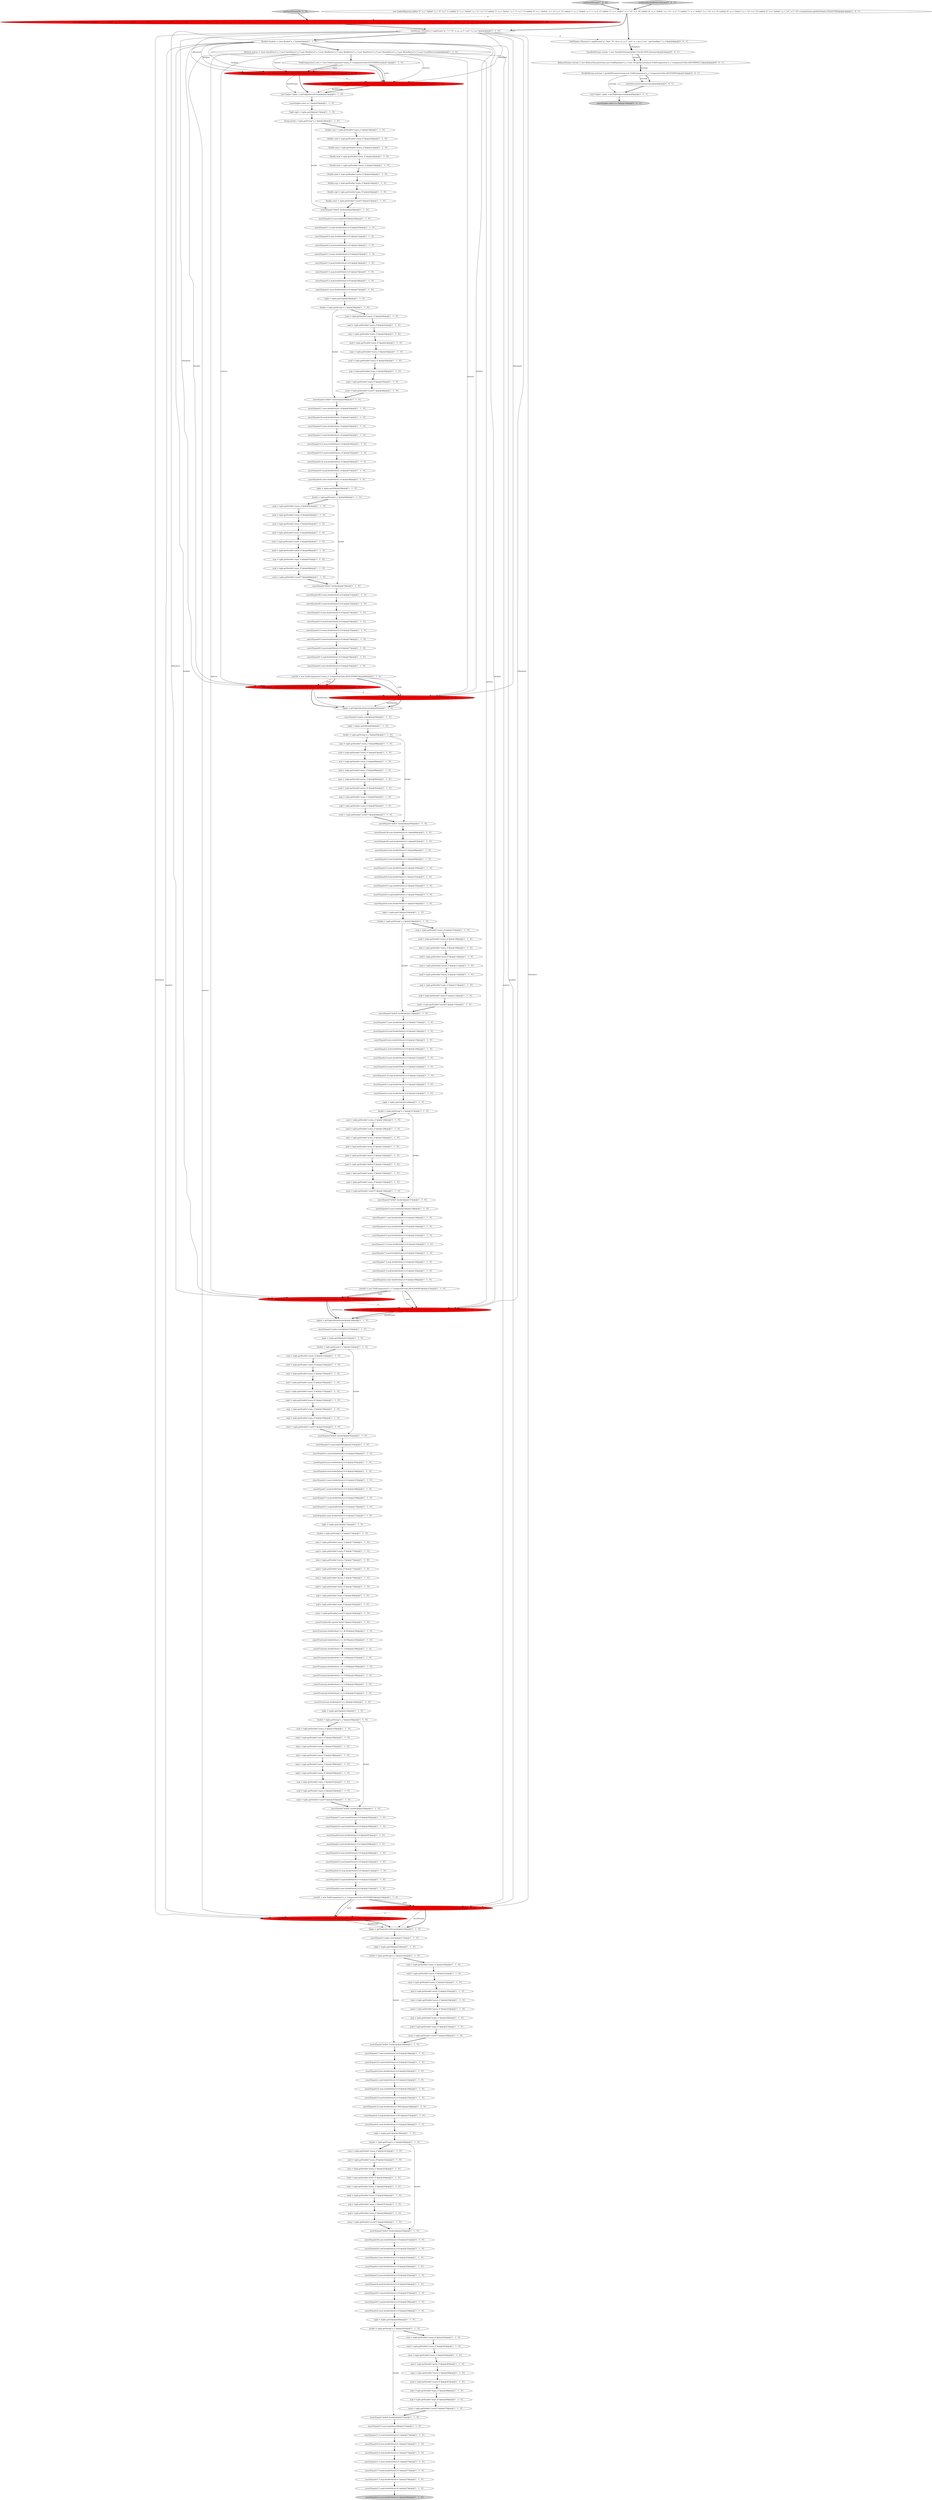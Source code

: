 digraph {
32 [style = filled, label = "sumi = tuple.getDouble(\"sum(a_i)\")@@@174@@@['1', '1', '0']", fillcolor = white, shape = ellipse image = "AAA0AAABBB1BBB"];
207 [style = filled, label = "minf = tuple.getDouble(\"min(a_f)\")@@@177@@@['1', '1', '0']", fillcolor = white, shape = ellipse image = "AAA0AAABBB1BBB"];
102 [style = filled, label = "maxf = tuple.getDouble(\"max(a_f)\")@@@91@@@['1', '1', '0']", fillcolor = white, shape = ellipse image = "AAA0AAABBB1BBB"];
134 [style = filled, label = "maxi = tuple.getDouble(\"max(a_i)\")@@@178@@@['1', '1', '0']", fillcolor = white, shape = ellipse image = "AAA0AAABBB1BBB"];
217 [style = filled, label = "Double count = tuple.getDouble(\"count(*)\")@@@27@@@['1', '1', '0']", fillcolor = white, shape = ellipse image = "AAA0AAABBB1BBB"];
243 [style = filled, label = "avgi = tuple.getDouble(\"avg(a_i)\")@@@134@@@['1', '1', '0']", fillcolor = white, shape = ellipse image = "AAA0AAABBB1BBB"];
24 [style = filled, label = "sumi = tuple.getDouble(\"sum(a_i)\")@@@153@@@['1', '1', '0']", fillcolor = white, shape = ellipse image = "AAA0AAABBB1BBB"];
41 [style = filled, label = "bucket = tuple.getString(\"a_s\")@@@261@@@['1', '1', '0']", fillcolor = white, shape = ellipse image = "AAA0AAABBB1BBB"];
274 [style = filled, label = "facetStream = new FacetStream(zkHost,COLLECTIONORALIAS,sParamsA,buckets,metrics,sorts,100)@@@215@@@['0', '1', '0']", fillcolor = red, shape = ellipse image = "AAA1AAABBB2BBB"];
226 [style = filled, label = "tuples = getTuples(facetStream)@@@216@@@['1', '1', '0']", fillcolor = white, shape = ellipse image = "AAA0AAABBB1BBB"];
206 [style = filled, label = "assertEquals(3,minf.doubleValue(),0.1)@@@99@@@['1', '1', '0']", fillcolor = white, shape = ellipse image = "AAA0AAABBB1BBB"];
276 [style = filled, label = "facetStream = new FacetStream(zkHost,COLLECTIONORALIAS,sParamsA,buckets,metrics,sorts,100)@@@148@@@['0', '1', '0']", fillcolor = red, shape = ellipse image = "AAA1AAABBB2BBB"];
114 [style = filled, label = "assertEquals(4.0,minf.doubleValue(),0.01)@@@32@@@['1', '1', '0']", fillcolor = white, shape = ellipse image = "AAA0AAABBB1BBB"];
7 [style = filled, label = "Double mini = tuple.getDouble(\"min(a_i)\")@@@21@@@['1', '1', '0']", fillcolor = white, shape = ellipse image = "AAA0AAABBB1BBB"];
220 [style = filled, label = "assertEquals(\"hello4\",bucket)@@@162@@@['1', '1', '0']", fillcolor = white, shape = ellipse image = "AAA0AAABBB1BBB"];
105 [style = filled, label = "assertEquals(11,sumf.doubleValue(),0.01)@@@139@@@['1', '1', '0']", fillcolor = white, shape = ellipse image = "AAA0AAABBB1BBB"];
265 [style = filled, label = "testFacetStream['1', '0', '0']", fillcolor = lightgray, shape = diamond image = "AAA0AAABBB1BBB"];
195 [style = filled, label = "count = tuple.getDouble(\"count(*)\")@@@270@@@['1', '1', '0']", fillcolor = white, shape = ellipse image = "AAA0AAABBB1BBB"];
197 [style = filled, label = "bucket = tuple.getString(\"a_s\")@@@85@@@['1', '1', '0']", fillcolor = white, shape = ellipse image = "AAA0AAABBB1BBB"];
277 [style = filled, label = "facetStream = new FacetStream(zkHost,COLLECTIONORALIAS,sParamsA,buckets,metrics,sorts,100)@@@81@@@['0', '1', '0']", fillcolor = red, shape = ellipse image = "AAA1AAABBB2BBB"];
18 [style = filled, label = "tuple = tuples.get(1)@@@38@@@['1', '1', '0']", fillcolor = white, shape = ellipse image = "AAA0AAABBB1BBB"];
57 [style = filled, label = "minf = tuple.getDouble(\"min(a_f)\")@@@244@@@['1', '1', '0']", fillcolor = white, shape = ellipse image = "AAA0AAABBB1BBB"];
135 [style = filled, label = "maxi = tuple.getDouble(\"max(a_i)\")@@@224@@@['1', '1', '0']", fillcolor = white, shape = ellipse image = "AAA0AAABBB1BBB"];
88 [style = filled, label = "assertEquals(7,maxf.doubleValue(),0.01)@@@168@@@['1', '1', '0']", fillcolor = white, shape = ellipse image = "AAA0AAABBB1BBB"];
210 [style = filled, label = "assertEquals(11.0,maxi.doubleValue(),0.1)@@@276@@@['1', '1', '0']", fillcolor = white, shape = ellipse image = "AAA0AAABBB1BBB"];
89 [style = filled, label = "assertEquals(7.5,avgi.doubleValue(),0.01)@@@169@@@['1', '1', '0']", fillcolor = white, shape = ellipse image = "AAA0AAABBB1BBB"];
279 [style = filled, label = "ReducerStream rstream = new ReducerStream(stream,new FieldEqualitor(\"a_s\"),new GroupOperation(new FieldComparator(\"a_s\",ComparatorOrder.ASCENDING),2))@@@6@@@['0', '0', '1']", fillcolor = white, shape = ellipse image = "AAA0AAABBB3BBB"];
198 [style = filled, label = "assertEquals(4,count.doubleValue(),0.01)@@@79@@@['1', '1', '0']", fillcolor = white, shape = ellipse image = "AAA0AAABBB1BBB"];
8 [style = filled, label = "assertEquals(7.5,avgi.doubleValue(),0.1)@@@278@@@['1', '1', '0']", fillcolor = white, shape = ellipse image = "AAA0AAABBB1BBB"];
59 [style = filled, label = "assertEquals(11.0,maxi.doubleValue(),0.01)@@@142@@@['1', '1', '0']", fillcolor = white, shape = ellipse image = "AAA0AAABBB1BBB"];
103 [style = filled, label = "avgi = tuple.getDouble(\"avg(a_i)\")@@@46@@@['1', '1', '0']", fillcolor = white, shape = ellipse image = "AAA0AAABBB1BBB"];
117 [style = filled, label = "assertEquals(4,count.doubleValue(),0.1)@@@104@@@['1', '1', '0']", fillcolor = white, shape = ellipse image = "AAA0AAABBB1BBB"];
42 [style = filled, label = "assertEquals(4.0,mini.doubleValue(),0.01)@@@31@@@['1', '1', '0']", fillcolor = white, shape = ellipse image = "AAA0AAABBB1BBB"];
221 [style = filled, label = "mini = tuple.getDouble(\"min(a_i)\")@@@155@@@['1', '1', '0']", fillcolor = white, shape = ellipse image = "AAA0AAABBB1BBB"];
253 [style = filled, label = "assertEquals(10,maxf.doubleValue(),0.01)@@@122@@@['1', '1', '0']", fillcolor = white, shape = ellipse image = "AAA0AAABBB1BBB"];
230 [style = filled, label = "assertEquals(0,mini.doubleValue(),0.01)@@@119@@@['1', '1', '0']", fillcolor = white, shape = ellipse image = "AAA0AAABBB1BBB"];
96 [style = filled, label = "assertEquals(11,maxi.doubleValue(),0.01)@@@167@@@['1', '1', '0']", fillcolor = white, shape = ellipse image = "AAA0AAABBB1BBB"];
173 [style = filled, label = "assertEquals(9,maxf.doubleValue(),0.01)@@@256@@@['1', '1', '0']", fillcolor = white, shape = ellipse image = "AAA0AAABBB1BBB"];
219 [style = filled, label = "mini = tuple.getDouble(\"min(a_i)\")@@@130@@@['1', '1', '0']", fillcolor = white, shape = ellipse image = "AAA0AAABBB1BBB"];
171 [style = filled, label = "assertEquals(2,count.doubleValue(),0.01)@@@37@@@['1', '1', '0']", fillcolor = white, shape = ellipse image = "AAA0AAABBB1BBB"];
87 [style = filled, label = "bucket = tuple.getString(\"a_s\")@@@60@@@['1', '1', '0']", fillcolor = white, shape = ellipse image = "AAA0AAABBB1BBB"];
228 [style = filled, label = "avgi = tuple.getDouble(\"avg(a_i)\")@@@92@@@['1', '1', '0']", fillcolor = white, shape = ellipse image = "AAA0AAABBB1BBB"];
109 [style = filled, label = "avgf = tuple.getDouble(\"avg(a_f)\")@@@68@@@['1', '1', '0']", fillcolor = white, shape = ellipse image = "AAA0AAABBB1BBB"];
225 [style = filled, label = "bucket = tuple.getString(\"a_s\")@@@127@@@['1', '1', '0']", fillcolor = white, shape = ellipse image = "AAA0AAABBB1BBB"];
106 [style = filled, label = "minf = tuple.getDouble(\"min(a_f)\")@@@89@@@['1', '1', '0']", fillcolor = white, shape = ellipse image = "AAA0AAABBB1BBB"];
236 [style = filled, label = "sumf = tuple.getDouble(\"sum(a_f)\")@@@154@@@['1', '1', '0']", fillcolor = white, shape = ellipse image = "AAA0AAABBB1BBB"];
119 [style = filled, label = "assertEquals(7.0,maxf.doubleValue(),0.01)@@@34@@@['1', '1', '0']", fillcolor = white, shape = ellipse image = "AAA0AAABBB1BBB"];
233 [style = filled, label = "Tuple tuple = tuples.get(0)@@@17@@@['1', '1', '0']", fillcolor = white, shape = ellipse image = "AAA0AAABBB1BBB"];
61 [style = filled, label = "assertEquals(\"hello0\",bucket)@@@229@@@['1', '1', '0']", fillcolor = white, shape = ellipse image = "AAA0AAABBB1BBB"];
140 [style = filled, label = "assertEquals(9.5,avgi.doubleValue(),0.1)@@@102@@@['1', '1', '0']", fillcolor = white, shape = ellipse image = "AAA0AAABBB1BBB"];
123 [style = filled, label = "assertEquals(7.5,avgi.doubleValue(),0.01)@@@35@@@['1', '1', '0']", fillcolor = white, shape = ellipse image = "AAA0AAABBB1BBB"];
13 [style = filled, label = "assertEquals(6.5,avgf.doubleValue(),0.01)@@@258@@@['1', '1', '0']", fillcolor = white, shape = ellipse image = "AAA0AAABBB1BBB"];
121 [style = filled, label = "maxf = tuple.getDouble(\"max(a_f)\")@@@200@@@['1', '1', '0']", fillcolor = white, shape = ellipse image = "AAA0AAABBB1BBB"];
285 [style = filled, label = "testZeroParallelReducerStream['0', '0', '1']", fillcolor = lightgray, shape = diamond image = "AAA0AAABBB3BBB"];
6 [style = filled, label = "assertEquals(14.0,maxi.doubleValue(),.01)@@@54@@@['1', '1', '0']", fillcolor = white, shape = ellipse image = "AAA0AAABBB1BBB"];
174 [style = filled, label = "assertEquals(10,maxf.doubleValue(),0.01)@@@235@@@['1', '1', '0']", fillcolor = white, shape = ellipse image = "AAA0AAABBB1BBB"];
250 [style = filled, label = "FieldComparator(( sorts = {new FieldComparator(\"sum(a_i)\",ComparatorOrder.ASCENDING)}@@@11@@@['1', '1', '0']", fillcolor = white, shape = ellipse image = "AAA0AAABBB1BBB"];
63 [style = filled, label = "tuple = tuples.get(2)@@@193@@@['1', '1', '0']", fillcolor = white, shape = ellipse image = "AAA0AAABBB1BBB"];
259 [style = filled, label = "maxf = tuple.getDouble(\"max(a_f)\")@@@267@@@['1', '1', '0']", fillcolor = white, shape = ellipse image = "AAA0AAABBB1BBB"];
223 [style = filled, label = "sumf = tuple.getDouble(\"sum(a_f)\")@@@242@@@['1', '1', '0']", fillcolor = white, shape = ellipse image = "AAA0AAABBB1BBB"];
107 [style = filled, label = "minf = tuple.getDouble(\"min(a_f)\")@@@131@@@['1', '1', '0']", fillcolor = white, shape = ellipse image = "AAA0AAABBB1BBB"];
165 [style = filled, label = "assertEquals(18,sumf.doubleValue(),.01)@@@51@@@['1', '1', '0']", fillcolor = white, shape = ellipse image = "AAA0AAABBB1BBB"];
262 [style = filled, label = "assertEquals(11.0,sumf.doubleValue(),0.01)@@@30@@@['1', '1', '0']", fillcolor = white, shape = ellipse image = "AAA0AAABBB1BBB"];
175 [style = filled, label = "bucket = tuple.getString(\"a_s\")@@@219@@@['1', '1', '0']", fillcolor = white, shape = ellipse image = "AAA0AAABBB1BBB"];
25 [style = filled, label = "assertEquals(5.5,avgf.doubleValue(),0.1)@@@279@@@['1', '1', '0']", fillcolor = white, shape = ellipse image = "AAA0AAABBB1BBB"];
22 [style = filled, label = "assertEquals(15,sumi.longValue())@@@163@@@['1', '1', '0']", fillcolor = white, shape = ellipse image = "AAA0AAABBB1BBB"];
286 [style = filled, label = "List<Tuple> tuples = getTuples(pstream)@@@9@@@['0', '0', '1']", fillcolor = white, shape = ellipse image = "AAA0AAABBB3BBB"];
112 [style = filled, label = "assertEquals(4.5,avgf.doubleValue(),0.01)@@@212@@@['1', '1', '0']", fillcolor = white, shape = ellipse image = "AAA0AAABBB1BBB"];
81 [style = filled, label = "sumf = tuple.getDouble(\"sum(a_f)\")@@@108@@@['1', '1', '0']", fillcolor = white, shape = ellipse image = "AAA0AAABBB1BBB"];
94 [style = filled, label = "maxf = tuple.getDouble(\"max(a_f)\")@@@133@@@['1', '1', '0']", fillcolor = white, shape = ellipse image = "AAA0AAABBB1BBB"];
181 [style = filled, label = "SolrParams sParamsA = mapParams(\"q\",\"*:*\",\"fl\",\"a_s,a_i,a_f\",\"sort\",\"a_s asc\")@@@4@@@['1', '1', '0']", fillcolor = white, shape = ellipse image = "AAA0AAABBB1BBB"];
215 [style = filled, label = "assertEquals(9,maxf.doubleValue(),0.1)@@@101@@@['1', '1', '0']", fillcolor = white, shape = ellipse image = "AAA0AAABBB1BBB"];
263 [style = filled, label = "assertEquals(4.5,avgf.doubleValue(),.01)@@@57@@@['1', '1', '0']", fillcolor = white, shape = ellipse image = "AAA0AAABBB1BBB"];
5 [style = filled, label = "maxf = tuple.getDouble(\"max(a_f)\")@@@66@@@['1', '1', '0']", fillcolor = white, shape = ellipse image = "AAA0AAABBB1BBB"];
70 [style = filled, label = "assertEquals(1.0,minf.doubleValue(),.01)@@@53@@@['1', '1', '0']", fillcolor = white, shape = ellipse image = "AAA0AAABBB1BBB"];
124 [style = filled, label = "avgi = tuple.getDouble(\"avg(a_i)\")@@@268@@@['1', '1', '0']", fillcolor = white, shape = ellipse image = "AAA0AAABBB1BBB"];
148 [style = filled, label = "avgf = tuple.getDouble(\"avg(a_f)\")@@@269@@@['1', '1', '0']", fillcolor = white, shape = ellipse image = "AAA0AAABBB1BBB"];
218 [style = filled, label = "assertEquals(4,count.doubleValue(),0.01)@@@238@@@['1', '1', '0']", fillcolor = white, shape = ellipse image = "AAA0AAABBB1BBB"];
19 [style = filled, label = "Double minf = tuple.getDouble(\"min(a_f)\")@@@22@@@['1', '1', '0']", fillcolor = white, shape = ellipse image = "AAA0AAABBB1BBB"];
248 [style = filled, label = "assertEquals(18,sumf.doubleValue(),0.01)@@@231@@@['1', '1', '0']", fillcolor = white, shape = ellipse image = "AAA0AAABBB1BBB"];
37 [style = filled, label = "count = tuple.getDouble(\"count(*)\")@@@94@@@['1', '1', '0']", fillcolor = white, shape = ellipse image = "AAA0AAABBB1BBB"];
234 [style = filled, label = "bucket = tuple.getString(\"a_s\")@@@152@@@['1', '1', '0']", fillcolor = white, shape = ellipse image = "AAA0AAABBB1BBB"];
83 [style = filled, label = "assertTrue(mini.doubleValue() == 3.0D)@@@186@@@['1', '1', '0']", fillcolor = white, shape = ellipse image = "AAA0AAABBB1BBB"];
264 [style = filled, label = "assertEquals(18,sumf.doubleValue(),0.01)@@@206@@@['1', '1', '0']", fillcolor = white, shape = ellipse image = "AAA0AAABBB1BBB"];
216 [style = filled, label = "sorts(0( = new FieldComparator(\"a_s\",ComparatorOrder.ASCENDING)@@@214@@@['1', '1', '0']", fillcolor = white, shape = ellipse image = "AAA0AAABBB1BBB"];
69 [style = filled, label = "maxi = tuple.getDouble(\"max(a_i)\")@@@157@@@['1', '1', '0']", fillcolor = white, shape = ellipse image = "AAA0AAABBB1BBB"];
150 [style = filled, label = "count = tuple.getDouble(\"count(*)\")@@@115@@@['1', '1', '0']", fillcolor = white, shape = ellipse image = "AAA0AAABBB1BBB"];
141 [style = filled, label = "assertEquals(26,sumf.doubleValue(),0.01)@@@252@@@['1', '1', '0']", fillcolor = white, shape = ellipse image = "AAA0AAABBB1BBB"];
179 [style = filled, label = "maxi = tuple.getDouble(\"max(a_i)\")@@@132@@@['1', '1', '0']", fillcolor = white, shape = ellipse image = "AAA0AAABBB1BBB"];
97 [style = filled, label = "assertTrue(sumi.doubleValue() == 38.0D)@@@184@@@['1', '1', '0']", fillcolor = white, shape = ellipse image = "AAA0AAABBB1BBB"];
252 [style = filled, label = "assertEquals(5.5,avgf.doubleValue(),0.01)@@@170@@@['1', '1', '0']", fillcolor = white, shape = ellipse image = "AAA0AAABBB1BBB"];
143 [style = filled, label = "maxf = tuple.getDouble(\"max(a_f)\")@@@112@@@['1', '1', '0']", fillcolor = white, shape = ellipse image = "AAA0AAABBB1BBB"];
60 [style = filled, label = "avgf = tuple.getDouble(\"avg(a_f)\")@@@181@@@['1', '1', '0']", fillcolor = white, shape = ellipse image = "AAA0AAABBB1BBB"];
78 [style = filled, label = "assertTrue(minf.doubleValue() == 3.0D)@@@187@@@['1', '1', '0']", fillcolor = white, shape = ellipse image = "AAA0AAABBB1BBB"];
152 [style = filled, label = "mini = tuple.getDouble(\"min(a_i)\")@@@42@@@['1', '1', '0']", fillcolor = white, shape = ellipse image = "AAA0AAABBB1BBB"];
258 [style = filled, label = "sumf = tuple.getDouble(\"sum(a_f)\")@@@263@@@['1', '1', '0']", fillcolor = white, shape = ellipse image = "AAA0AAABBB1BBB"];
149 [style = filled, label = "assertEquals(14,maxi.doubleValue(),0.01)@@@234@@@['1', '1', '0']", fillcolor = white, shape = ellipse image = "AAA0AAABBB1BBB"];
46 [style = filled, label = "assertEquals(4.25,avgi.doubleValue(),.01)@@@56@@@['1', '1', '0']", fillcolor = white, shape = ellipse image = "AAA0AAABBB1BBB"];
205 [style = filled, label = "assertEquals(\"hello0\",bucket)@@@49@@@['1', '1', '0']", fillcolor = white, shape = ellipse image = "AAA0AAABBB1BBB"];
2 [style = filled, label = "count = tuple.getDouble(\"count(*)\")@@@69@@@['1', '1', '0']", fillcolor = white, shape = ellipse image = "AAA0AAABBB1BBB"];
14 [style = filled, label = "count = tuple.getDouble(\"count(*)\")@@@249@@@['1', '1', '0']", fillcolor = white, shape = ellipse image = "AAA0AAABBB1BBB"];
39 [style = filled, label = "assertEquals(17,sumi.doubleValue(),.01)@@@50@@@['1', '1', '0']", fillcolor = white, shape = ellipse image = "AAA0AAABBB1BBB"];
58 [style = filled, label = "assertTrue(sumf.doubleValue() == 26.0D)@@@185@@@['1', '1', '0']", fillcolor = white, shape = ellipse image = "AAA0AAABBB1BBB"];
27 [style = filled, label = "tuple = tuples.get(2)@@@126@@@['1', '1', '0']", fillcolor = white, shape = ellipse image = "AAA0AAABBB1BBB"];
71 [style = filled, label = "maxi = tuple.getDouble(\"max(a_i)\")@@@199@@@['1', '1', '0']", fillcolor = white, shape = ellipse image = "AAA0AAABBB1BBB"];
82 [style = filled, label = "assertEquals(4.25,avgi.doubleValue(),0.01)@@@211@@@['1', '1', '0']", fillcolor = white, shape = ellipse image = "AAA0AAABBB1BBB"];
162 [style = filled, label = "sumi = tuple.getDouble(\"sum(a_i)\")@@@128@@@['1', '1', '0']", fillcolor = white, shape = ellipse image = "AAA0AAABBB1BBB"];
113 [style = filled, label = "assertEquals(\"hello3\",bucket)@@@70@@@['1', '1', '0']", fillcolor = white, shape = ellipse image = "AAA0AAABBB1BBB"];
237 [style = filled, label = "assertTrue(count.doubleValue() == 4)@@@192@@@['1', '1', '0']", fillcolor = white, shape = ellipse image = "AAA0AAABBB1BBB"];
52 [style = filled, label = "assertEquals(\"hello3\",bucket)@@@95@@@['1', '1', '0']", fillcolor = white, shape = ellipse image = "AAA0AAABBB1BBB"];
28 [style = filled, label = "assertEquals(3,tuples.size())@@@150@@@['1', '1', '0']", fillcolor = white, shape = ellipse image = "AAA0AAABBB1BBB"];
154 [style = filled, label = "assertEquals(4.25,avgi.doubleValue(),0.01)@@@123@@@['1', '1', '0']", fillcolor = white, shape = ellipse image = "AAA0AAABBB1BBB"];
246 [style = filled, label = "assertEquals(4.0,mini.doubleValue(),0.1)@@@274@@@['1', '1', '0']", fillcolor = white, shape = ellipse image = "AAA0AAABBB1BBB"];
45 [style = filled, label = "assertEquals(9.5,avgi.doubleValue(),0.01)@@@77@@@['1', '1', '0']", fillcolor = white, shape = ellipse image = "AAA0AAABBB1BBB"];
280 [style = filled, label = "SolrParams sParamsA = mapParams(\"q\",\"blah\",\"fl\",\"id,a_s,a_i,a_f\",\"sort\",\"a_s asc,a_f asc\",\"partitionKeys\",\"a_s\")@@@4@@@['0', '0', '1']", fillcolor = white, shape = ellipse image = "AAA0AAABBB3BBB"];
183 [style = filled, label = "assertEquals(13,maxi.doubleValue(),0.01)@@@255@@@['1', '1', '0']", fillcolor = white, shape = ellipse image = "AAA0AAABBB1BBB"];
163 [style = filled, label = "avgi = tuple.getDouble(\"avg(a_i)\")@@@247@@@['1', '1', '0']", fillcolor = white, shape = ellipse image = "AAA0AAABBB1BBB"];
271 [style = filled, label = "mini = tuple.getDouble(\"min(a_i)\")@@@197@@@['1', '1', '0']", fillcolor = white, shape = ellipse image = "AAA0AAABBB1BBB"];
247 [style = filled, label = "assertEquals(4,minf.doubleValue(),0.01)@@@166@@@['1', '1', '0']", fillcolor = white, shape = ellipse image = "AAA0AAABBB1BBB"];
194 [style = filled, label = "count = tuple.getDouble(\"count(*)\")@@@48@@@['1', '1', '0']", fillcolor = white, shape = ellipse image = "AAA0AAABBB1BBB"];
249 [style = filled, label = "assertEquals(4,count.doubleValue(),.01)@@@58@@@['1', '1', '0']", fillcolor = white, shape = ellipse image = "AAA0AAABBB1BBB"];
167 [style = filled, label = "FacetStream facetStream = new FacetStream(zkHost,COLLECTION,sParamsA,buckets,metrics,sorts,100)@@@14@@@['1', '0', '0']", fillcolor = red, shape = ellipse image = "AAA1AAABBB1BBB"];
268 [style = filled, label = "sumi = tuple.getDouble(\"sum(a_i)\")@@@220@@@['1', '1', '0']", fillcolor = white, shape = ellipse image = "AAA0AAABBB1BBB"];
34 [style = filled, label = "assertEquals(1,minf.doubleValue(),0.01)@@@120@@@['1', '1', '0']", fillcolor = white, shape = ellipse image = "AAA0AAABBB1BBB"];
176 [style = filled, label = "tuple = tuples.get(2)@@@260@@@['1', '1', '0']", fillcolor = white, shape = ellipse image = "AAA0AAABBB1BBB"];
35 [style = filled, label = "maxi = tuple.getDouble(\"max(a_i)\")@@@90@@@['1', '1', '0']", fillcolor = white, shape = ellipse image = "AAA0AAABBB1BBB"];
111 [style = filled, label = "avgf = tuple.getDouble(\"avg(a_f)\")@@@135@@@['1', '1', '0']", fillcolor = white, shape = ellipse image = "AAA0AAABBB1BBB"];
201 [style = filled, label = "new UpdateRequest().add(id,\"0\",\"a_s\",\"hello0\",\"a_i\",\"0\",\"a_f\",\"1\").add(id,\"2\",\"a_s\",\"hello0\",\"a_i\",\"2\",\"a_f\",\"2\").add(id,\"3\",\"a_s\",\"hello3\",\"a_i\",\"3\",\"a_f\",\"3\").add(id,\"4\",\"a_s\",\"hello4\",\"a_i\",\"4\",\"a_f\",\"4\").add(id,\"1\",\"a_s\",\"hello0\",\"a_i\",\"1\",\"a_f\",\"5\").add(id,\"5\",\"a_s\",\"hello3\",\"a_i\",\"10\",\"a_f\",\"6\").add(id,\"6\",\"a_s\",\"hello4\",\"a_i\",\"11\",\"a_f\",\"7\").add(id,\"7\",\"a_s\",\"hello3\",\"a_i\",\"12\",\"a_f\",\"8\").add(id,\"8\",\"a_s\",\"hello3\",\"a_i\",\"13\",\"a_f\",\"9\").add(id,\"9\",\"a_s\",\"hello0\",\"a_i\",\"14\",\"a_f\",\"10\").commit(cluster.getSolrClient(),COLLECTION)@@@3@@@['1', '0', '1']", fillcolor = white, shape = ellipse image = "AAA0AAABBB1BBB"];
187 [style = filled, label = "assertEquals(4.25,avgi.doubleValue(),0.0001)@@@236@@@['1', '1', '0']", fillcolor = white, shape = ellipse image = "AAA0AAABBB1BBB"];
43 [style = filled, label = "avgi = tuple.getDouble(\"avg(a_i)\")@@@113@@@['1', '1', '0']", fillcolor = white, shape = ellipse image = "AAA0AAABBB1BBB"];
137 [style = filled, label = "minf = tuple.getDouble(\"min(a_f)\")@@@265@@@['1', '1', '0']", fillcolor = white, shape = ellipse image = "AAA0AAABBB1BBB"];
157 [style = filled, label = "mini = tuple.getDouble(\"min(a_i)\")@@@176@@@['1', '1', '0']", fillcolor = white, shape = ellipse image = "AAA0AAABBB1BBB"];
100 [style = filled, label = "assertEquals(38,sumi.doubleValue(),0.1)@@@96@@@['1', '1', '0']", fillcolor = white, shape = ellipse image = "AAA0AAABBB1BBB"];
10 [style = filled, label = "assertEquals(6.5,avgf.doubleValue(),0.1)@@@103@@@['1', '1', '0']", fillcolor = white, shape = ellipse image = "AAA0AAABBB1BBB"];
144 [style = filled, label = "assertEquals(17,sumi.doubleValue(),0.01)@@@230@@@['1', '1', '0']", fillcolor = white, shape = ellipse image = "AAA0AAABBB1BBB"];
168 [style = filled, label = "sorts(0( = new FieldComparator(\"sum(a_i)\",ComparatorOrder.DESCENDING)@@@80@@@['1', '1', '0']", fillcolor = white, shape = ellipse image = "AAA0AAABBB1BBB"];
186 [style = filled, label = "mini = tuple.getDouble(\"min(a_i)\")@@@88@@@['1', '1', '0']", fillcolor = white, shape = ellipse image = "AAA0AAABBB1BBB"];
118 [style = filled, label = "minf = tuple.getDouble(\"min(a_f)\")@@@110@@@['1', '1', '0']", fillcolor = white, shape = ellipse image = "AAA0AAABBB1BBB"];
256 [style = filled, label = "assertEquals(4.0,minf.doubleValue(),0.1)@@@275@@@['1', '1', '0']", fillcolor = white, shape = ellipse image = "AAA0AAABBB1BBB"];
232 [style = filled, label = "Double maxf = tuple.getDouble(\"max(a_f)\")@@@24@@@['1', '1', '0']", fillcolor = white, shape = ellipse image = "AAA0AAABBB1BBB"];
108 [style = filled, label = "tuples = getTuples(facetStream)@@@149@@@['1', '1', '0']", fillcolor = white, shape = ellipse image = "AAA0AAABBB1BBB"];
138 [style = filled, label = "assertTrue(maxf.doubleValue() == 9.0D)@@@189@@@['1', '1', '0']", fillcolor = white, shape = ellipse image = "AAA0AAABBB1BBB"];
153 [style = filled, label = "minf = tuple.getDouble(\"min(a_f)\")@@@43@@@['1', '1', '0']", fillcolor = white, shape = ellipse image = "AAA0AAABBB1BBB"];
40 [style = filled, label = "sorts(0( = new FieldComparator(\"a_s\",ComparatorOrder.DESCENDING)@@@147@@@['1', '1', '0']", fillcolor = white, shape = ellipse image = "AAA0AAABBB1BBB"];
74 [style = filled, label = "count = tuple.getDouble(\"count(*)\")@@@161@@@['1', '1', '0']", fillcolor = white, shape = ellipse image = "AAA0AAABBB1BBB"];
26 [style = filled, label = "sumf = tuple.getDouble(\"sum(a_f)\")@@@87@@@['1', '1', '0']", fillcolor = white, shape = ellipse image = "AAA0AAABBB1BBB"];
20 [style = filled, label = "sumi = tuple.getDouble(\"sum(a_i)\")@@@262@@@['1', '1', '0']", fillcolor = white, shape = ellipse image = "AAA0AAABBB1BBB"];
68 [style = filled, label = "tuples = getTuples(facetStream)@@@82@@@['1', '1', '0']", fillcolor = white, shape = ellipse image = "AAA0AAABBB1BBB"];
272 [style = filled, label = "assertEquals(11.0,sumf.doubleValue(),0.1)@@@273@@@['1', '1', '0']", fillcolor = white, shape = ellipse image = "AAA0AAABBB1BBB"];
16 [style = filled, label = "assertEquals(13,maxi.doubleValue(),0.1)@@@100@@@['1', '1', '0']", fillcolor = white, shape = ellipse image = "AAA0AAABBB1BBB"];
55 [style = filled, label = "tuple = tuples.get(0)@@@151@@@['1', '1', '0']", fillcolor = white, shape = ellipse image = "AAA0AAABBB1BBB"];
244 [style = filled, label = "sumi = tuple.getDouble(\"sum(a_i)\")@@@195@@@['1', '1', '0']", fillcolor = white, shape = ellipse image = "AAA0AAABBB1BBB"];
193 [style = filled, label = "bucket = tuple.getString(\"a_s\")@@@106@@@['1', '1', '0']", fillcolor = white, shape = ellipse image = "AAA0AAABBB1BBB"];
189 [style = filled, label = "assertEquals(3,minf.doubleValue(),0.01)@@@254@@@['1', '1', '0']", fillcolor = white, shape = ellipse image = "AAA0AAABBB1BBB"];
77 [style = filled, label = "assertTrue(avgf.doubleValue() == 6.5D)@@@191@@@['1', '1', '0']", fillcolor = white, shape = ellipse image = "AAA0AAABBB1BBB"];
115 [style = filled, label = "maxf = tuple.getDouble(\"max(a_f)\")@@@246@@@['1', '1', '0']", fillcolor = white, shape = ellipse image = "AAA0AAABBB1BBB"];
122 [style = filled, label = "assert(tuples.size() == 3)@@@16@@@['1', '1', '0']", fillcolor = white, shape = ellipse image = "AAA0AAABBB1BBB"];
239 [style = filled, label = "assertEquals(3,mini.doubleValue(),0.1)@@@98@@@['1', '1', '0']", fillcolor = white, shape = ellipse image = "AAA0AAABBB1BBB"];
76 [style = filled, label = "assertEquals(38.0,sumi.doubleValue(),0.01)@@@71@@@['1', '1', '0']", fillcolor = white, shape = ellipse image = "AAA0AAABBB1BBB"];
99 [style = filled, label = "maxf = tuple.getDouble(\"max(a_f)\")@@@45@@@['1', '1', '0']", fillcolor = white, shape = ellipse image = "AAA0AAABBB1BBB"];
104 [style = filled, label = "assertEquals(17,sumi.doubleValue(),0.01)@@@205@@@['1', '1', '0']", fillcolor = white, shape = ellipse image = "AAA0AAABBB1BBB"];
166 [style = filled, label = "count = tuple.getDouble(\"count(*)\")@@@228@@@['1', '1', '0']", fillcolor = white, shape = ellipse image = "AAA0AAABBB1BBB"];
120 [style = filled, label = "bucket = tuple.getString(\"a_s\")@@@194@@@['1', '1', '0']", fillcolor = white, shape = ellipse image = "AAA0AAABBB1BBB"];
191 [style = filled, label = "avgf = tuple.getDouble(\"avg(a_f)\")@@@114@@@['1', '1', '0']", fillcolor = white, shape = ellipse image = "AAA0AAABBB1BBB"];
199 [style = filled, label = "assertEquals(2,count.doubleValue(),0.01)@@@146@@@['1', '1', '0']", fillcolor = white, shape = ellipse image = "AAA0AAABBB1BBB"];
159 [style = filled, label = "assertEquals(15,sumi.longValue())@@@138@@@['1', '1', '0']", fillcolor = white, shape = ellipse image = "AAA0AAABBB1BBB"];
66 [style = filled, label = "count = tuple.getDouble(\"count(*)\")@@@182@@@['1', '1', '0']", fillcolor = white, shape = ellipse image = "AAA0AAABBB1BBB"];
38 [style = filled, label = "Double maxi = tuple.getDouble(\"max(a_i)\")@@@23@@@['1', '1', '0']", fillcolor = white, shape = ellipse image = "AAA0AAABBB1BBB"];
227 [style = filled, label = "assertEquals(7.0,maxf.doubleValue(),0.1)@@@277@@@['1', '1', '0']", fillcolor = white, shape = ellipse image = "AAA0AAABBB1BBB"];
282 [style = filled, label = "CloudSolrStream stream = new CloudSolrStream(zkHost,COLLECTION,sParamsA)@@@5@@@['0', '0', '1']", fillcolor = white, shape = ellipse image = "AAA0AAABBB3BBB"];
51 [style = filled, label = "count = tuple.getDouble(\"count(*)\")@@@203@@@['1', '1', '0']", fillcolor = white, shape = ellipse image = "AAA0AAABBB1BBB"];
257 [style = filled, label = "bucket = tuple.getString(\"a_s\")@@@240@@@['1', '1', '0']", fillcolor = white, shape = ellipse image = "AAA0AAABBB1BBB"];
116 [style = filled, label = "assertEquals(\"hello3\",bucket)@@@250@@@['1', '1', '0']", fillcolor = white, shape = ellipse image = "AAA0AAABBB1BBB"];
79 [style = filled, label = "maxi = tuple.getDouble(\"max(a_i)\")@@@44@@@['1', '1', '0']", fillcolor = white, shape = ellipse image = "AAA0AAABBB1BBB"];
56 [style = filled, label = "assertEquals(1,minf.doubleValue(),0.01)@@@233@@@['1', '1', '0']", fillcolor = white, shape = ellipse image = "AAA0AAABBB1BBB"];
196 [style = filled, label = "assertEquals(0,mini.doubleValue(),0.01)@@@207@@@['1', '1', '0']", fillcolor = white, shape = ellipse image = "AAA0AAABBB1BBB"];
127 [style = filled, label = "assertEquals(26,sumf.doubleValue(),0.1)@@@97@@@['1', '1', '0']", fillcolor = white, shape = ellipse image = "AAA0AAABBB1BBB"];
222 [style = filled, label = "assertEquals(6.5,avgf.doubleValue(),0.01)@@@78@@@['1', '1', '0']", fillcolor = white, shape = ellipse image = "AAA0AAABBB1BBB"];
91 [style = filled, label = "minf = tuple.getDouble(\"min(a_f)\")@@@223@@@['1', '1', '0']", fillcolor = white, shape = ellipse image = "AAA0AAABBB1BBB"];
209 [style = filled, label = "assertEquals(10,maxf.doubleValue(),0.01)@@@210@@@['1', '1', '0']", fillcolor = white, shape = ellipse image = "AAA0AAABBB1BBB"];
136 [style = filled, label = "Double sumf = tuple.getDouble(\"sum(a_f)\")@@@20@@@['1', '1', '0']", fillcolor = white, shape = ellipse image = "AAA0AAABBB1BBB"];
12 [style = filled, label = "assertEquals(\"hello0\",bucket)@@@116@@@['1', '1', '0']", fillcolor = white, shape = ellipse image = "AAA0AAABBB1BBB"];
158 [style = filled, label = "avgi = tuple.getDouble(\"avg(a_i)\")@@@180@@@['1', '1', '0']", fillcolor = white, shape = ellipse image = "AAA0AAABBB1BBB"];
110 [style = filled, label = "assertEquals(3.0,minf.doubleValue(),0.01)@@@74@@@['1', '1', '0']", fillcolor = white, shape = ellipse image = "AAA0AAABBB1BBB"];
86 [style = filled, label = "assertEquals(4.0,minf.doubleValue(),0.01)@@@141@@@['1', '1', '0']", fillcolor = white, shape = ellipse image = "AAA0AAABBB1BBB"];
64 [style = filled, label = "assertEquals(1,minf.doubleValue(),0.01)@@@208@@@['1', '1', '0']", fillcolor = white, shape = ellipse image = "AAA0AAABBB1BBB"];
235 [style = filled, label = "assertEquals(4.0,mini.doubleValue(),0.01)@@@140@@@['1', '1', '0']", fillcolor = white, shape = ellipse image = "AAA0AAABBB1BBB"];
238 [style = filled, label = "assertEquals(14,maxi.doubleValue(),0.01)@@@121@@@['1', '1', '0']", fillcolor = white, shape = ellipse image = "AAA0AAABBB1BBB"];
84 [style = filled, label = "bucket = tuple.getString(\"a_s\")@@@39@@@['1', '1', '0']", fillcolor = white, shape = ellipse image = "AAA0AAABBB1BBB"];
98 [style = filled, label = "assertEquals(\"hello4\",bucket)@@@28@@@['1', '1', '0']", fillcolor = white, shape = ellipse image = "AAA0AAABBB1BBB"];
156 [style = filled, label = "sumi = tuple.getDouble(\"sum(a_i)\")@@@107@@@['1', '1', '0']", fillcolor = white, shape = ellipse image = "AAA0AAABBB1BBB"];
192 [style = filled, label = "assertEquals(4,count.doubleValue(),0.01)@@@213@@@['1', '1', '0']", fillcolor = white, shape = ellipse image = "AAA0AAABBB1BBB"];
254 [style = filled, label = "bucket = tuple.getString(\"a_s\")@@@173@@@['1', '1', '0']", fillcolor = white, shape = ellipse image = "AAA0AAABBB1BBB"];
241 [style = filled, label = "minf = tuple.getDouble(\"min(a_f)\")@@@64@@@['1', '1', '0']", fillcolor = white, shape = ellipse image = "AAA0AAABBB1BBB"];
200 [style = filled, label = "maxi = tuple.getDouble(\"max(a_i)\")@@@245@@@['1', '1', '0']", fillcolor = white, shape = ellipse image = "AAA0AAABBB1BBB"];
270 [style = filled, label = "avgf = tuple.getDouble(\"avg(a_f)\")@@@93@@@['1', '1', '0']", fillcolor = white, shape = ellipse image = "AAA0AAABBB1BBB"];
130 [style = filled, label = "sumf = tuple.getDouble(\"sum(a_f)\")@@@129@@@['1', '1', '0']", fillcolor = white, shape = ellipse image = "AAA0AAABBB1BBB"];
229 [style = filled, label = "minf = tuple.getDouble(\"min(a_f)\")@@@156@@@['1', '1', '0']", fillcolor = white, shape = ellipse image = "AAA0AAABBB1BBB"];
17 [style = filled, label = "avgi = tuple.getDouble(\"avg(a_i)\")@@@201@@@['1', '1', '0']", fillcolor = white, shape = ellipse image = "AAA0AAABBB1BBB"];
208 [style = filled, label = "List<Tuple> tuples = getTuples(facetStream)@@@15@@@['1', '1', '0']", fillcolor = white, shape = ellipse image = "AAA0AAABBB1BBB"];
283 [style = filled, label = "ParallelStream pstream = parallelStream(rstream,new FieldComparator(\"a_s\",ComparatorOrder.ASCENDING))@@@7@@@['0', '0', '1']", fillcolor = white, shape = ellipse image = "AAA0AAABBB3BBB"];
0 [style = filled, label = "assertEquals(15,sumi.longValue())@@@29@@@['1', '1', '0']", fillcolor = white, shape = ellipse image = "AAA0AAABBB1BBB"];
260 [style = filled, label = "assertEquals(3.0,mini.doubleValue(),0.01)@@@73@@@['1', '1', '0']", fillcolor = white, shape = ellipse image = "AAA0AAABBB1BBB"];
47 [style = filled, label = "assertEquals(14,maxi.doubleValue(),0.01)@@@209@@@['1', '1', '0']", fillcolor = white, shape = ellipse image = "AAA0AAABBB1BBB"];
72 [style = filled, label = "assertEquals(4.5,avgf.doubleValue(),0.01)@@@124@@@['1', '1', '0']", fillcolor = white, shape = ellipse image = "AAA0AAABBB1BBB"];
11 [style = filled, label = "maxi = tuple.getDouble(\"max(a_i)\")@@@111@@@['1', '1', '0']", fillcolor = white, shape = ellipse image = "AAA0AAABBB1BBB"];
231 [style = filled, label = "Metric(( metrics = {new SumMetric(\"a_i\"),new SumMetric(\"a_f\"),new MinMetric(\"a_i\"),new MinMetric(\"a_f\"),new MaxMetric(\"a_i\"),new MaxMetric(\"a_f\"),new MeanMetric(\"a_i\"),new MeanMetric(\"a_f\"),new CountMetric()}@@@8@@@['1', '1', '0']", fillcolor = white, shape = ellipse image = "AAA0AAABBB1BBB"];
203 [style = filled, label = "mini = tuple.getDouble(\"min(a_i)\")@@@222@@@['1', '1', '0']", fillcolor = white, shape = ellipse image = "AAA0AAABBB1BBB"];
188 [style = filled, label = "assertEquals(4,count.doubleValue(),0.01)@@@259@@@['1', '1', '0']", fillcolor = white, shape = ellipse image = "AAA0AAABBB1BBB"];
90 [style = filled, label = "assertTrue(bucket.equals(\"hello3\"))@@@183@@@['1', '1', '0']", fillcolor = white, shape = ellipse image = "AAA0AAABBB1BBB"];
44 [style = filled, label = "avgf = tuple.getDouble(\"avg(a_f)\")@@@47@@@['1', '1', '0']", fillcolor = white, shape = ellipse image = "AAA0AAABBB1BBB"];
75 [style = filled, label = "assertEquals(\"hello4\",bucket)@@@271@@@['1', '1', '0']", fillcolor = white, shape = ellipse image = "AAA0AAABBB1BBB"];
92 [style = filled, label = "maxf = tuple.getDouble(\"max(a_f)\")@@@179@@@['1', '1', '0']", fillcolor = white, shape = ellipse image = "AAA0AAABBB1BBB"];
95 [style = filled, label = "assertTrue(maxi.doubleValue() == 13.0D)@@@188@@@['1', '1', '0']", fillcolor = white, shape = ellipse image = "AAA0AAABBB1BBB"];
224 [style = filled, label = "sumf = tuple.getDouble(\"sum(a_f)\")@@@62@@@['1', '1', '0']", fillcolor = white, shape = ellipse image = "AAA0AAABBB1BBB"];
202 [style = filled, label = "avgf = tuple.getDouble(\"avg(a_f)\")@@@248@@@['1', '1', '0']", fillcolor = white, shape = ellipse image = "AAA0AAABBB1BBB"];
3 [style = filled, label = "sumi = tuple.getDouble(\"sum(a_i)\")@@@40@@@['1', '1', '0']", fillcolor = white, shape = ellipse image = "AAA0AAABBB1BBB"];
49 [style = filled, label = "Double sumi = tuple.getDouble(\"sum(a_i)\")@@@19@@@['1', '1', '0']", fillcolor = white, shape = ellipse image = "AAA0AAABBB1BBB"];
15 [style = filled, label = "avgi = tuple.getDouble(\"avg(a_i)\")@@@159@@@['1', '1', '0']", fillcolor = white, shape = ellipse image = "AAA0AAABBB1BBB"];
67 [style = filled, label = "tuple = tuples.get(1)@@@239@@@['1', '1', '0']", fillcolor = white, shape = ellipse image = "AAA0AAABBB1BBB"];
85 [style = filled, label = "tuple = tuples.get(0)@@@84@@@['1', '1', '0']", fillcolor = white, shape = ellipse image = "AAA0AAABBB1BBB"];
147 [style = filled, label = "mini = tuple.getDouble(\"min(a_i)\")@@@243@@@['1', '1', '0']", fillcolor = white, shape = ellipse image = "AAA0AAABBB1BBB"];
128 [style = filled, label = "assertEquals(13.0,maxi.doubleValue(),0.01)@@@75@@@['1', '1', '0']", fillcolor = white, shape = ellipse image = "AAA0AAABBB1BBB"];
21 [style = filled, label = "assertEquals(4,mini.doubleValue(),0.01)@@@165@@@['1', '1', '0']", fillcolor = white, shape = ellipse image = "AAA0AAABBB1BBB"];
212 [style = filled, label = "sumi = tuple.getDouble(\"sum(a_i)\")@@@61@@@['1', '1', '0']", fillcolor = white, shape = ellipse image = "AAA0AAABBB1BBB"];
146 [style = filled, label = "assertEquals(10.0,maxf.doubleValue(),.01)@@@55@@@['1', '1', '0']", fillcolor = white, shape = ellipse image = "AAA0AAABBB1BBB"];
242 [style = filled, label = "assertEquals(9.0,maxf.doubleValue(),0.01)@@@76@@@['1', '1', '0']", fillcolor = white, shape = ellipse image = "AAA0AAABBB1BBB"];
213 [style = filled, label = "tuple = tuples.get(2)@@@59@@@['1', '1', '0']", fillcolor = white, shape = ellipse image = "AAA0AAABBB1BBB"];
93 [style = filled, label = "assertEquals(5.5,avgf.doubleValue(),0.01)@@@145@@@['1', '1', '0']", fillcolor = white, shape = ellipse image = "AAA0AAABBB1BBB"];
170 [style = filled, label = "assertEquals(4.5,avgf.doubleValue(),0.001)@@@237@@@['1', '1', '0']", fillcolor = white, shape = ellipse image = "AAA0AAABBB1BBB"];
172 [style = filled, label = "sumf = tuple.getDouble(\"sum(a_f)\")@@@196@@@['1', '1', '0']", fillcolor = white, shape = ellipse image = "AAA0AAABBB1BBB"];
161 [style = filled, label = "mini = tuple.getDouble(\"min(a_i)\")@@@63@@@['1', '1', '0']", fillcolor = white, shape = ellipse image = "AAA0AAABBB1BBB"];
240 [style = filled, label = "assertEquals(0,mini.doubleValue(),0.01)@@@232@@@['1', '1', '0']", fillcolor = white, shape = ellipse image = "AAA0AAABBB1BBB"];
266 [style = filled, label = "assertEquals(0.0,mini.doubleValue(),.01)@@@52@@@['1', '1', '0']", fillcolor = white, shape = ellipse image = "AAA0AAABBB1BBB"];
275 [style = filled, label = "testFacetStream['0', '1', '0']", fillcolor = lightgray, shape = diamond image = "AAA0AAABBB2BBB"];
65 [style = filled, label = "assertEquals(11.0,maxi.doubleValue(),0.01)@@@33@@@['1', '1', '0']", fillcolor = white, shape = ellipse image = "AAA0AAABBB1BBB"];
73 [style = filled, label = "sumf = tuple.getDouble(\"sum(a_f)\")@@@41@@@['1', '1', '0']", fillcolor = white, shape = ellipse image = "AAA0AAABBB1BBB"];
125 [style = filled, label = "String bucket = tuple.getString(\"a_s\")@@@18@@@['1', '1', '0']", fillcolor = white, shape = ellipse image = "AAA0AAABBB1BBB"];
169 [style = filled, label = "Double avgi = tuple.getDouble(\"avg(a_i)\")@@@25@@@['1', '1', '0']", fillcolor = white, shape = ellipse image = "AAA0AAABBB1BBB"];
62 [style = filled, label = "avgf = tuple.getDouble(\"avg(a_f)\")@@@160@@@['1', '1', '0']", fillcolor = white, shape = ellipse image = "AAA0AAABBB1BBB"];
132 [style = filled, label = "Bucket(( buckets = {new Bucket(\"a_s\")}@@@5@@@['1', '1', '0']", fillcolor = white, shape = ellipse image = "AAA0AAABBB1BBB"];
160 [style = filled, label = "sumf = tuple.getDouble(\"sum(a_f)\")@@@221@@@['1', '1', '0']", fillcolor = white, shape = ellipse image = "AAA0AAABBB1BBB"];
269 [style = filled, label = "avgi = tuple.getDouble(\"avg(a_i)\")@@@226@@@['1', '1', '0']", fillcolor = white, shape = ellipse image = "AAA0AAABBB1BBB"];
54 [style = filled, label = "mini = tuple.getDouble(\"min(a_i)\")@@@109@@@['1', '1', '0']", fillcolor = white, shape = ellipse image = "AAA0AAABBB1BBB"];
151 [style = filled, label = "sumi = tuple.getDouble(\"sum(a_i)\")@@@86@@@['1', '1', '0']", fillcolor = white, shape = ellipse image = "AAA0AAABBB1BBB"];
178 [style = filled, label = "Double avgf = tuple.getDouble(\"avg(a_f)\")@@@26@@@['1', '1', '0']", fillcolor = white, shape = ellipse image = "AAA0AAABBB1BBB"];
190 [style = filled, label = "assertEquals(5.5,avgf.doubleValue(),0.01)@@@36@@@['1', '1', '0']", fillcolor = white, shape = ellipse image = "AAA0AAABBB1BBB"];
30 [style = filled, label = "assertEquals(2,count.doubleValue(),0.01)@@@171@@@['1', '1', '0']", fillcolor = white, shape = ellipse image = "AAA0AAABBB1BBB"];
261 [style = filled, label = "tuple = tuples.get(1)@@@105@@@['1', '1', '0']", fillcolor = white, shape = ellipse image = "AAA0AAABBB1BBB"];
284 [style = filled, label = "attachStreamFactory(pstream)@@@8@@@['0', '0', '1']", fillcolor = white, shape = ellipse image = "AAA0AAABBB3BBB"];
80 [style = filled, label = "sumi = tuple.getDouble(\"sum(a_i)\")@@@241@@@['1', '1', '0']", fillcolor = white, shape = ellipse image = "AAA0AAABBB1BBB"];
281 [style = filled, label = "assert(tuples.size() == 0)@@@10@@@['0', '0', '1']", fillcolor = lightgray, shape = ellipse image = "AAA0AAABBB3BBB"];
214 [style = filled, label = "assertEquals(\"hello0\",bucket)@@@204@@@['1', '1', '0']", fillcolor = white, shape = ellipse image = "AAA0AAABBB1BBB"];
9 [style = filled, label = "avgf = tuple.getDouble(\"avg(a_f)\")@@@227@@@['1', '1', '0']", fillcolor = white, shape = ellipse image = "AAA0AAABBB1BBB"];
31 [style = filled, label = "assertEquals(11,sumf.doubleValue(),0.01)@@@164@@@['1', '1', '0']", fillcolor = white, shape = ellipse image = "AAA0AAABBB1BBB"];
177 [style = filled, label = "avgi = tuple.getDouble(\"avg(a_i)\")@@@67@@@['1', '1', '0']", fillcolor = white, shape = ellipse image = "AAA0AAABBB1BBB"];
182 [style = filled, label = "maxi = tuple.getDouble(\"max(a_i)\")@@@65@@@['1', '1', '0']", fillcolor = white, shape = ellipse image = "AAA0AAABBB1BBB"];
33 [style = filled, label = "tuple = tuples.get(1)@@@172@@@['1', '1', '0']", fillcolor = white, shape = ellipse image = "AAA0AAABBB1BBB"];
184 [style = filled, label = "facetStream = new FacetStream(zkHost,COLLECTION,sParamsA,buckets,metrics,sorts,100)@@@148@@@['1', '0', '0']", fillcolor = red, shape = ellipse image = "AAA1AAABBB1BBB"];
211 [style = filled, label = "mini = tuple.getDouble(\"min(a_i)\")@@@264@@@['1', '1', '0']", fillcolor = white, shape = ellipse image = "AAA0AAABBB1BBB"];
278 [style = filled, label = "FacetStream facetStream = new FacetStream(zkHost,COLLECTIONORALIAS,sParamsA,buckets,metrics,sorts,100)@@@14@@@['0', '1', '0']", fillcolor = red, shape = ellipse image = "AAA1AAABBB2BBB"];
155 [style = filled, label = "maxf = tuple.getDouble(\"max(a_f)\")@@@158@@@['1', '1', '0']", fillcolor = white, shape = ellipse image = "AAA0AAABBB1BBB"];
101 [style = filled, label = "assertEquals(38,sumi.doubleValue(),0.01)@@@251@@@['1', '1', '0']", fillcolor = white, shape = ellipse image = "AAA0AAABBB1BBB"];
255 [style = filled, label = "maxf = tuple.getDouble(\"max(a_f)\")@@@225@@@['1', '1', '0']", fillcolor = white, shape = ellipse image = "AAA0AAABBB1BBB"];
4 [style = filled, label = "assertEquals(26.0,sumf.doubleValue(),0.01)@@@72@@@['1', '1', '0']", fillcolor = white, shape = ellipse image = "AAA0AAABBB1BBB"];
133 [style = filled, label = "assertEquals(17,sumi.doubleValue(),0.01)@@@117@@@['1', '1', '0']", fillcolor = white, shape = ellipse image = "AAA0AAABBB1BBB"];
180 [style = filled, label = "assertEquals(4,count.doubleValue(),0.01)@@@125@@@['1', '1', '0']", fillcolor = white, shape = ellipse image = "AAA0AAABBB1BBB"];
53 [style = filled, label = "assertEquals(3,tuples.size())@@@83@@@['1', '1', '0']", fillcolor = white, shape = ellipse image = "AAA0AAABBB1BBB"];
251 [style = filled, label = "assertEquals(7.0,maxf.doubleValue(),0.01)@@@143@@@['1', '1', '0']", fillcolor = white, shape = ellipse image = "AAA0AAABBB1BBB"];
129 [style = filled, label = "assertEquals(\"hello4\",bucket)@@@137@@@['1', '1', '0']", fillcolor = white, shape = ellipse image = "AAA0AAABBB1BBB"];
36 [style = filled, label = "minf = tuple.getDouble(\"min(a_f)\")@@@198@@@['1', '1', '0']", fillcolor = white, shape = ellipse image = "AAA0AAABBB1BBB"];
50 [style = filled, label = "assertEquals(3,tuples.size())@@@217@@@['1', '1', '0']", fillcolor = white, shape = ellipse image = "AAA0AAABBB1BBB"];
139 [style = filled, label = "maxi = tuple.getDouble(\"max(a_i)\")@@@266@@@['1', '1', '0']", fillcolor = white, shape = ellipse image = "AAA0AAABBB1BBB"];
126 [style = filled, label = "assertEquals(7.5,avgi.doubleValue(),0.01)@@@144@@@['1', '1', '0']", fillcolor = white, shape = ellipse image = "AAA0AAABBB1BBB"];
48 [style = filled, label = "assertEquals(18,sumf.doubleValue(),0.01)@@@118@@@['1', '1', '0']", fillcolor = white, shape = ellipse image = "AAA0AAABBB1BBB"];
131 [style = filled, label = "assertEquals(2,count.doubleValue(),0.1)@@@280@@@['1', '1', '0']", fillcolor = lightgray, shape = ellipse image = "AAA0AAABBB1BBB"];
245 [style = filled, label = "facetStream = new FacetStream(zkHost,COLLECTION,sParamsA,buckets,metrics,sorts,100)@@@215@@@['1', '0', '0']", fillcolor = red, shape = ellipse image = "AAA1AAABBB1BBB"];
1 [style = filled, label = "avgf = tuple.getDouble(\"avg(a_f)\")@@@202@@@['1', '1', '0']", fillcolor = white, shape = ellipse image = "AAA0AAABBB1BBB"];
185 [style = filled, label = "assertTrue(avgi.doubleValue() == 9.5D)@@@190@@@['1', '1', '0']", fillcolor = white, shape = ellipse image = "AAA0AAABBB1BBB"];
29 [style = filled, label = "facetStream = new FacetStream(zkHost,COLLECTION,sParamsA,buckets,metrics,sorts,100)@@@81@@@['1', '0', '0']", fillcolor = red, shape = ellipse image = "AAA1AAABBB1BBB"];
145 [style = filled, label = "assertEquals(3,mini.doubleValue(),0.01)@@@253@@@['1', '1', '0']", fillcolor = white, shape = ellipse image = "AAA0AAABBB1BBB"];
273 [style = filled, label = "new UpdateRequest().add(id,\"0\",\"a_s\",\"hello0\",\"a_i\",\"0\",\"a_f\",\"1\").add(id,\"2\",\"a_s\",\"hello0\",\"a_i\",\"2\",\"a_f\",\"2\").add(id,\"3\",\"a_s\",\"hello3\",\"a_i\",\"3\",\"a_f\",\"3\").add(id,\"4\",\"a_s\",\"hello4\",\"a_i\",\"4\",\"a_f\",\"4\").add(id,\"1\",\"a_s\",\"hello0\",\"a_i\",\"1\",\"a_f\",\"5\").add(id,\"5\",\"a_s\",\"hello3\",\"a_i\",\"10\",\"a_f\",\"6\").add(id,\"6\",\"a_s\",\"hello4\",\"a_i\",\"11\",\"a_f\",\"7\").add(id,\"7\",\"a_s\",\"hello3\",\"a_i\",\"12\",\"a_f\",\"8\").add(id,\"8\",\"a_s\",\"hello3\",\"a_i\",\"13\",\"a_f\",\"9\").add(id,\"9\",\"a_s\",\"hello0\",\"a_i\",\"14\",\"a_f\",\"10\").commit(cluster.getSolrClient(),COLLECTIONORALIAS)@@@3@@@['0', '1', '0']", fillcolor = red, shape = ellipse image = "AAA1AAABBB2BBB"];
267 [style = filled, label = "tuple = tuples.get(0)@@@218@@@['1', '1', '0']", fillcolor = white, shape = ellipse image = "AAA0AAABBB1BBB"];
23 [style = filled, label = "sumf = tuple.getDouble(\"sum(a_f)\")@@@175@@@['1', '1', '0']", fillcolor = white, shape = ellipse image = "AAA0AAABBB1BBB"];
204 [style = filled, label = "assertEquals(9.5,avgi.doubleValue(),0.01)@@@257@@@['1', '1', '0']", fillcolor = white, shape = ellipse image = "AAA0AAABBB1BBB"];
142 [style = filled, label = "assertEquals(15,sumi.longValue())@@@272@@@['1', '1', '0']", fillcolor = white, shape = ellipse image = "AAA0AAABBB1BBB"];
164 [style = filled, label = "count = tuple.getDouble(\"count(*)\")@@@136@@@['1', '1', '0']", fillcolor = white, shape = ellipse image = "AAA0AAABBB1BBB"];
184->108 [style = solid, label="facetStream"];
168->29 [style = solid, label="sorts"];
238->253 [style = bold, label=""];
98->0 [style = bold, label=""];
199->40 [style = bold, label=""];
50->267 [style = bold, label=""];
164->129 [style = bold, label=""];
275->273 [style = bold, label=""];
267->175 [style = bold, label=""];
231->167 [style = solid, label="metrics"];
57->200 [style = bold, label=""];
154->72 [style = bold, label=""];
181->167 [style = solid, label="sParamsA"];
130->219 [style = bold, label=""];
108->28 [style = bold, label=""];
94->243 [style = bold, label=""];
181->184 [style = solid, label="sParamsA"];
278->208 [style = bold, label=""];
225->162 [style = bold, label=""];
181->277 [style = solid, label="sParamsA"];
102->228 [style = bold, label=""];
232->169 [style = bold, label=""];
125->49 [style = bold, label=""];
249->213 [style = bold, label=""];
211->137 [style = bold, label=""];
132->167 [style = solid, label="buckets"];
52->100 [style = bold, label=""];
230->34 [style = bold, label=""];
132->245 [style = solid, label="buckets"];
209->82 [style = bold, label=""];
128->242 [style = bold, label=""];
261->193 [style = bold, label=""];
229->69 [style = bold, label=""];
231->274 [style = solid, label="metrics"];
20->258 [style = bold, label=""];
187->170 [style = bold, label=""];
166->61 [style = bold, label=""];
75->142 [style = bold, label=""];
153->79 [style = bold, label=""];
41->75 [style = solid, label="bucket"];
11->143 [style = bold, label=""];
13->188 [style = bold, label=""];
18->84 [style = bold, label=""];
285->201 [style = bold, label=""];
221->229 [style = bold, label=""];
44->194 [style = bold, label=""];
118->11 [style = bold, label=""];
284->286 [style = bold, label=""];
95->138 [style = bold, label=""];
269->9 [style = bold, label=""];
79->99 [style = bold, label=""];
2->113 [style = bold, label=""];
19->38 [style = bold, label=""];
65->119 [style = bold, label=""];
197->151 [style = bold, label=""];
90->97 [style = bold, label=""];
167->278 [style = dashed, label="0"];
233->125 [style = bold, label=""];
87->212 [style = bold, label=""];
74->220 [style = bold, label=""];
45->222 [style = bold, label=""];
6->146 [style = bold, label=""];
198->168 [style = bold, label=""];
68->53 [style = bold, label=""];
56->149 [style = bold, label=""];
184->276 [style = dashed, label="0"];
201->181 [style = bold, label=""];
179->94 [style = bold, label=""];
170->218 [style = bold, label=""];
67->257 [style = bold, label=""];
274->226 [style = solid, label="facetStream"];
106->35 [style = bold, label=""];
122->233 [style = bold, label=""];
143->43 [style = bold, label=""];
260->110 [style = bold, label=""];
169->178 [style = bold, label=""];
84->205 [style = solid, label="bucket"];
216->245 [style = bold, label=""];
201->273 [style = dashed, label="0"];
85->197 [style = bold, label=""];
219->107 [style = bold, label=""];
140->10 [style = bold, label=""];
46->263 [style = bold, label=""];
132->276 [style = solid, label="buckets"];
175->61 [style = solid, label="bucket"];
190->171 [style = bold, label=""];
215->140 [style = bold, label=""];
227->8 [style = bold, label=""];
234->24 [style = bold, label=""];
276->108 [style = solid, label="facetStream"];
197->52 [style = solid, label="bucket"];
26->186 [style = bold, label=""];
155->15 [style = bold, label=""];
223->147 [style = bold, label=""];
69->155 [style = bold, label=""];
84->3 [style = bold, label=""];
31->21 [style = bold, label=""];
16->215 [style = bold, label=""];
132->277 [style = solid, label="buckets"];
174->187 [style = bold, label=""];
41->20 [style = bold, label=""];
237->63 [style = bold, label=""];
270->37 [style = bold, label=""];
202->14 [style = bold, label=""];
247->96 [style = bold, label=""];
226->50 [style = bold, label=""];
222->198 [style = bold, label=""];
283->286 [style = solid, label="pstream"];
182->5 [style = bold, label=""];
83->78 [style = bold, label=""];
216->274 [style = solid, label="sorts"];
217->98 [style = bold, label=""];
123->190 [style = bold, label=""];
245->226 [style = solid, label="facetStream"];
28->55 [style = bold, label=""];
245->274 [style = dashed, label="0"];
235->86 [style = bold, label=""];
36->71 [style = bold, label=""];
231->184 [style = solid, label="metrics"];
59->251 [style = bold, label=""];
127->239 [style = bold, label=""];
220->22 [style = bold, label=""];
208->122 [style = bold, label=""];
109->2 [style = bold, label=""];
92->158 [style = bold, label=""];
159->105 [style = bold, label=""];
156->81 [style = bold, label=""];
263->249 [style = bold, label=""];
243->111 [style = bold, label=""];
210->227 [style = bold, label=""];
53->85 [style = bold, label=""];
168->277 [style = solid, label="sorts"];
138->185 [style = bold, label=""];
264->196 [style = bold, label=""];
181->29 [style = solid, label="sParamsA"];
132->278 [style = solid, label="buckets"];
273->181 [style = bold, label=""];
193->156 [style = bold, label=""];
99->103 [style = bold, label=""];
268->160 [style = bold, label=""];
218->67 [style = bold, label=""];
173->204 [style = bold, label=""];
91->135 [style = bold, label=""];
185->77 [style = bold, label=""];
40->184 [style = bold, label=""];
142->272 [style = bold, label=""];
168->277 [style = bold, label=""];
136->7 [style = bold, label=""];
283->284 [style = bold, label=""];
0->262 [style = bold, label=""];
25->131 [style = bold, label=""];
37->52 [style = bold, label=""];
72->180 [style = bold, label=""];
242->45 [style = bold, label=""];
181->245 [style = solid, label="sParamsA"];
181->278 [style = solid, label="sParamsA"];
43->191 [style = bold, label=""];
205->39 [style = bold, label=""];
271->36 [style = bold, label=""];
88->89 [style = bold, label=""];
133->48 [style = bold, label=""];
163->202 [style = bold, label=""];
22->31 [style = bold, label=""];
27->225 [style = bold, label=""];
241->182 [style = bold, label=""];
250->167 [style = solid, label="sorts"];
5->177 [style = bold, label=""];
250->167 [style = bold, label=""];
231->29 [style = solid, label="metrics"];
80->223 [style = bold, label=""];
64->47 [style = bold, label=""];
279->283 [style = bold, label=""];
280->282 [style = bold, label=""];
48->230 [style = bold, label=""];
276->108 [style = bold, label=""];
171->18 [style = bold, label=""];
254->32 [style = bold, label=""];
231->276 [style = solid, label="metrics"];
139->259 [style = bold, label=""];
262->42 [style = bold, label=""];
216->274 [style = bold, label=""];
32->23 [style = bold, label=""];
167->208 [style = solid, label="facetStream"];
40->184 [style = solid, label="sorts"];
194->205 [style = bold, label=""];
33->254 [style = bold, label=""];
113->76 [style = bold, label=""];
3->73 [style = bold, label=""];
188->176 [style = bold, label=""];
34->238 [style = bold, label=""];
231->245 [style = solid, label="metrics"];
200->115 [style = bold, label=""];
132->184 [style = solid, label="buckets"];
119->123 [style = bold, label=""];
250->278 [style = bold, label=""];
207->134 [style = bold, label=""];
184->108 [style = bold, label=""];
76->4 [style = bold, label=""];
38->232 [style = bold, label=""];
47->209 [style = bold, label=""];
55->234 [style = bold, label=""];
279->283 [style = solid, label="rstream"];
252->30 [style = bold, label=""];
103->44 [style = bold, label=""];
246->256 [style = bold, label=""];
245->226 [style = bold, label=""];
4->260 [style = bold, label=""];
82->112 [style = bold, label=""];
132->231 [style = bold, label=""];
40->276 [style = bold, label=""];
280->282 [style = solid, label="sParamsA"];
24->236 [style = bold, label=""];
175->268 [style = bold, label=""];
115->163 [style = bold, label=""];
149->174 [style = bold, label=""];
278->208 [style = solid, label="facetStream"];
124->148 [style = bold, label=""];
117->261 [style = bold, label=""];
120->214 [style = solid, label="bucket"];
107->179 [style = bold, label=""];
165->266 [style = bold, label=""];
161->241 [style = bold, label=""];
216->245 [style = solid, label="sorts"];
10->117 [style = bold, label=""];
213->87 [style = bold, label=""];
257->116 [style = solid, label="bucket"];
244->172 [style = bold, label=""];
146->46 [style = bold, label=""];
110->128 [style = bold, label=""];
12->133 [style = bold, label=""];
231->277 [style = solid, label="metrics"];
225->129 [style = solid, label="bucket"];
158->60 [style = bold, label=""];
192->216 [style = bold, label=""];
251->126 [style = bold, label=""];
7->19 [style = bold, label=""];
148->195 [style = bold, label=""];
105->235 [style = bold, label=""];
141->145 [style = bold, label=""];
78->95 [style = bold, label=""];
239->206 [style = bold, label=""];
81->54 [style = bold, label=""];
255->269 [style = bold, label=""];
272->246 [style = bold, label=""];
277->68 [style = solid, label="facetStream"];
97->58 [style = bold, label=""];
15->62 [style = bold, label=""];
214->104 [style = bold, label=""];
147->57 [style = bold, label=""];
14->116 [style = bold, label=""];
157->207 [style = bold, label=""];
250->278 [style = solid, label="sorts"];
167->208 [style = bold, label=""];
111->164 [style = bold, label=""];
63->120 [style = bold, label=""];
100->127 [style = bold, label=""];
181->280 [style = dashed, label="0"];
236->221 [style = bold, label=""];
62->74 [style = bold, label=""];
256->210 [style = bold, label=""];
183->173 [style = bold, label=""];
66->90 [style = bold, label=""];
101->141 [style = bold, label=""];
120->244 [style = bold, label=""];
58->83 [style = bold, label=""];
282->279 [style = solid, label="stream"];
135->255 [style = bold, label=""];
150->12 [style = bold, label=""];
283->284 [style = solid, label="pstream"];
181->276 [style = solid, label="sParamsA"];
265->201 [style = bold, label=""];
248->240 [style = bold, label=""];
253->154 [style = bold, label=""];
231->250 [style = bold, label=""];
116->101 [style = bold, label=""];
96->88 [style = bold, label=""];
274->226 [style = bold, label=""];
206->16 [style = bold, label=""];
54->118 [style = bold, label=""];
177->109 [style = bold, label=""];
152->153 [style = bold, label=""];
212->224 [style = bold, label=""];
49->136 [style = bold, label=""];
181->274 [style = solid, label="sParamsA"];
201->280 [style = bold, label=""];
60->66 [style = bold, label=""];
71->121 [style = bold, label=""];
61->144 [style = bold, label=""];
86->59 [style = bold, label=""];
132->274 [style = solid, label="buckets"];
35->102 [style = bold, label=""];
257->80 [style = bold, label=""];
286->281 [style = bold, label=""];
258->211 [style = bold, label=""];
87->113 [style = solid, label="bucket"];
189->183 [style = bold, label=""];
1->51 [style = bold, label=""];
282->279 [style = bold, label=""];
186->106 [style = bold, label=""];
203->91 [style = bold, label=""];
21->247 [style = bold, label=""];
240->56 [style = bold, label=""];
168->29 [style = bold, label=""];
30->33 [style = bold, label=""];
89->252 [style = bold, label=""];
17->1 [style = bold, label=""];
277->68 [style = bold, label=""];
145->189 [style = bold, label=""];
181->132 [style = bold, label=""];
121->17 [style = bold, label=""];
266->70 [style = bold, label=""];
160->203 [style = bold, label=""];
180->27 [style = bold, label=""];
9->166 [style = bold, label=""];
125->98 [style = solid, label="bucket"];
137->139 [style = bold, label=""];
70->6 [style = bold, label=""];
234->220 [style = solid, label="bucket"];
104->264 [style = bold, label=""];
151->26 [style = bold, label=""];
224->161 [style = bold, label=""];
29->68 [style = bold, label=""];
126->93 [style = bold, label=""];
193->12 [style = solid, label="bucket"];
195->75 [style = bold, label=""];
114->65 [style = bold, label=""];
39->165 [style = bold, label=""];
23->157 [style = bold, label=""];
42->114 [style = bold, label=""];
29->68 [style = solid, label="facetStream"];
129->159 [style = bold, label=""];
172->271 [style = bold, label=""];
134->92 [style = bold, label=""];
259->124 [style = bold, label=""];
73->152 [style = bold, label=""];
228->270 [style = bold, label=""];
132->29 [style = solid, label="buckets"];
176->41 [style = bold, label=""];
162->130 [style = bold, label=""];
29->277 [style = dashed, label="0"];
40->276 [style = solid, label="sorts"];
191->150 [style = bold, label=""];
178->217 [style = bold, label=""];
196->64 [style = bold, label=""];
204->13 [style = bold, label=""];
51->214 [style = bold, label=""];
93->199 [style = bold, label=""];
77->237 [style = bold, label=""];
112->192 [style = bold, label=""];
8->25 [style = bold, label=""];
144->248 [style = bold, label=""];
231->278 [style = solid, label="metrics"];
}
